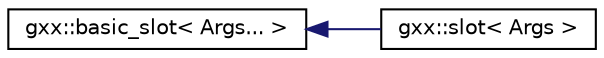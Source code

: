 digraph "Graphical Class Hierarchy"
{
  edge [fontname="Helvetica",fontsize="10",labelfontname="Helvetica",labelfontsize="10"];
  node [fontname="Helvetica",fontsize="10",shape=record];
  rankdir="LR";
  Node1 [label="gxx::basic_slot\< Args... \>",height=0.2,width=0.4,color="black", fillcolor="white", style="filled",URL="$classgxx_1_1basic__slot.html"];
  Node1 -> Node2 [dir="back",color="midnightblue",fontsize="10",style="solid",fontname="Helvetica"];
  Node2 [label="gxx::slot\< Args \>",height=0.2,width=0.4,color="black", fillcolor="white", style="filled",URL="$classgxx_1_1slot.html"];
}
